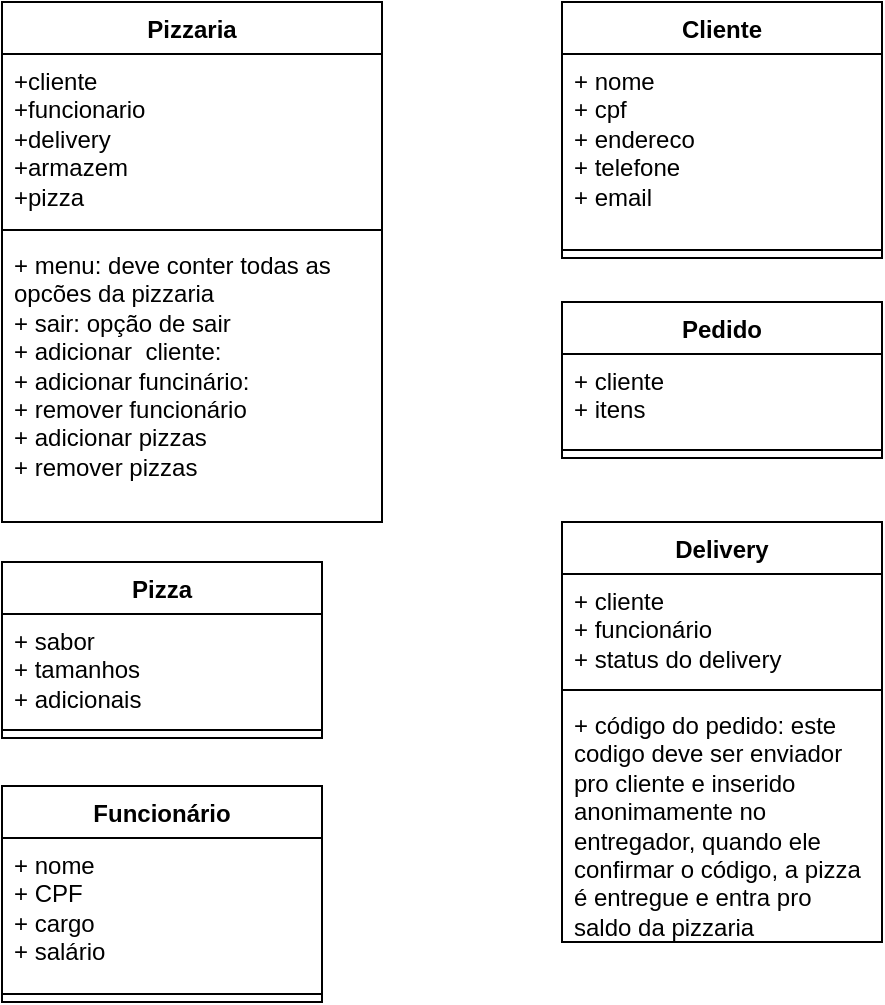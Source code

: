 <mxfile version="24.3.1" type="github">
  <diagram name="Página-1" id="ToIkFttOFSR4fUJLuG0h">
    <mxGraphModel dx="1105" dy="549" grid="1" gridSize="10" guides="1" tooltips="1" connect="1" arrows="1" fold="1" page="1" pageScale="1" pageWidth="827" pageHeight="1169" math="0" shadow="0">
      <root>
        <mxCell id="0" />
        <mxCell id="1" parent="0" />
        <mxCell id="-I-i7Wyl_nP2_1jM_YXh-1" value="Pizzaria" style="swimlane;fontStyle=1;align=center;verticalAlign=top;childLayout=stackLayout;horizontal=1;startSize=26;horizontalStack=0;resizeParent=1;resizeParentMax=0;resizeLast=0;collapsible=1;marginBottom=0;whiteSpace=wrap;html=1;" vertex="1" parent="1">
          <mxGeometry x="160" y="50" width="190" height="260" as="geometry" />
        </mxCell>
        <mxCell id="-I-i7Wyl_nP2_1jM_YXh-2" value="+cliente&lt;div&gt;+funcionario&lt;/div&gt;&lt;div&gt;+delivery&lt;/div&gt;&lt;div&gt;+armazem&lt;/div&gt;&lt;div&gt;+pizza&lt;/div&gt;" style="text;strokeColor=none;fillColor=none;align=left;verticalAlign=top;spacingLeft=4;spacingRight=4;overflow=hidden;rotatable=0;points=[[0,0.5],[1,0.5]];portConstraint=eastwest;whiteSpace=wrap;html=1;" vertex="1" parent="-I-i7Wyl_nP2_1jM_YXh-1">
          <mxGeometry y="26" width="190" height="84" as="geometry" />
        </mxCell>
        <mxCell id="-I-i7Wyl_nP2_1jM_YXh-3" value="" style="line;strokeWidth=1;fillColor=none;align=left;verticalAlign=middle;spacingTop=-1;spacingLeft=3;spacingRight=3;rotatable=0;labelPosition=right;points=[];portConstraint=eastwest;strokeColor=inherit;" vertex="1" parent="-I-i7Wyl_nP2_1jM_YXh-1">
          <mxGeometry y="110" width="190" height="8" as="geometry" />
        </mxCell>
        <mxCell id="-I-i7Wyl_nP2_1jM_YXh-4" value="+ menu: deve conter todas as opcões da pizzaria&lt;div&gt;+ sair: opção de sair&lt;/div&gt;&lt;div&gt;+ adicionar&amp;nbsp; cliente:&lt;/div&gt;&lt;div&gt;+ adicionar funcinário:&lt;/div&gt;&lt;div&gt;+ remover funcionário&lt;/div&gt;&lt;div&gt;+ adicionar pizzas&lt;/div&gt;&lt;div&gt;+ remover pizzas&lt;/div&gt;&lt;div&gt;&lt;br&gt;&lt;/div&gt;&lt;div&gt;&lt;br&gt;&lt;/div&gt;" style="text;strokeColor=none;fillColor=none;align=left;verticalAlign=top;spacingLeft=4;spacingRight=4;overflow=hidden;rotatable=0;points=[[0,0.5],[1,0.5]];portConstraint=eastwest;whiteSpace=wrap;html=1;" vertex="1" parent="-I-i7Wyl_nP2_1jM_YXh-1">
          <mxGeometry y="118" width="190" height="142" as="geometry" />
        </mxCell>
        <mxCell id="-I-i7Wyl_nP2_1jM_YXh-5" value="Cliente" style="swimlane;fontStyle=1;align=center;verticalAlign=top;childLayout=stackLayout;horizontal=1;startSize=26;horizontalStack=0;resizeParent=1;resizeParentMax=0;resizeLast=0;collapsible=1;marginBottom=0;whiteSpace=wrap;html=1;" vertex="1" parent="1">
          <mxGeometry x="440" y="50" width="160" height="128" as="geometry" />
        </mxCell>
        <mxCell id="-I-i7Wyl_nP2_1jM_YXh-6" value="+ nome&lt;div&gt;+ cpf&lt;/div&gt;&lt;div&gt;+ endereco&lt;/div&gt;&lt;div&gt;+ telefone&lt;/div&gt;&lt;div&gt;+ email&lt;/div&gt;" style="text;strokeColor=none;fillColor=none;align=left;verticalAlign=top;spacingLeft=4;spacingRight=4;overflow=hidden;rotatable=0;points=[[0,0.5],[1,0.5]];portConstraint=eastwest;whiteSpace=wrap;html=1;" vertex="1" parent="-I-i7Wyl_nP2_1jM_YXh-5">
          <mxGeometry y="26" width="160" height="94" as="geometry" />
        </mxCell>
        <mxCell id="-I-i7Wyl_nP2_1jM_YXh-7" value="" style="line;strokeWidth=1;fillColor=none;align=left;verticalAlign=middle;spacingTop=-1;spacingLeft=3;spacingRight=3;rotatable=0;labelPosition=right;points=[];portConstraint=eastwest;strokeColor=inherit;" vertex="1" parent="-I-i7Wyl_nP2_1jM_YXh-5">
          <mxGeometry y="120" width="160" height="8" as="geometry" />
        </mxCell>
        <mxCell id="-I-i7Wyl_nP2_1jM_YXh-13" value="Funcionário" style="swimlane;fontStyle=1;align=center;verticalAlign=top;childLayout=stackLayout;horizontal=1;startSize=26;horizontalStack=0;resizeParent=1;resizeParentMax=0;resizeLast=0;collapsible=1;marginBottom=0;whiteSpace=wrap;html=1;" vertex="1" parent="1">
          <mxGeometry x="160" y="442" width="160" height="108" as="geometry" />
        </mxCell>
        <mxCell id="-I-i7Wyl_nP2_1jM_YXh-14" value="+ nome&lt;div&gt;+ CPF&lt;/div&gt;&lt;div&gt;+ cargo&lt;/div&gt;&lt;div&gt;+ salário&lt;/div&gt;" style="text;strokeColor=none;fillColor=none;align=left;verticalAlign=top;spacingLeft=4;spacingRight=4;overflow=hidden;rotatable=0;points=[[0,0.5],[1,0.5]];portConstraint=eastwest;whiteSpace=wrap;html=1;" vertex="1" parent="-I-i7Wyl_nP2_1jM_YXh-13">
          <mxGeometry y="26" width="160" height="74" as="geometry" />
        </mxCell>
        <mxCell id="-I-i7Wyl_nP2_1jM_YXh-15" value="" style="line;strokeWidth=1;fillColor=none;align=left;verticalAlign=middle;spacingTop=-1;spacingLeft=3;spacingRight=3;rotatable=0;labelPosition=right;points=[];portConstraint=eastwest;strokeColor=inherit;" vertex="1" parent="-I-i7Wyl_nP2_1jM_YXh-13">
          <mxGeometry y="100" width="160" height="8" as="geometry" />
        </mxCell>
        <mxCell id="-I-i7Wyl_nP2_1jM_YXh-27" value="&lt;div&gt;Delivery&lt;/div&gt;" style="swimlane;fontStyle=1;align=center;verticalAlign=top;childLayout=stackLayout;horizontal=1;startSize=26;horizontalStack=0;resizeParent=1;resizeParentMax=0;resizeLast=0;collapsible=1;marginBottom=0;whiteSpace=wrap;html=1;" vertex="1" parent="1">
          <mxGeometry x="440" y="310" width="160" height="210" as="geometry" />
        </mxCell>
        <mxCell id="-I-i7Wyl_nP2_1jM_YXh-28" value="+ cliente&lt;div&gt;+ funcionário&lt;/div&gt;&lt;div&gt;+ status do delivery&lt;/div&gt;" style="text;strokeColor=none;fillColor=none;align=left;verticalAlign=top;spacingLeft=4;spacingRight=4;overflow=hidden;rotatable=0;points=[[0,0.5],[1,0.5]];portConstraint=eastwest;whiteSpace=wrap;html=1;" vertex="1" parent="-I-i7Wyl_nP2_1jM_YXh-27">
          <mxGeometry y="26" width="160" height="54" as="geometry" />
        </mxCell>
        <mxCell id="-I-i7Wyl_nP2_1jM_YXh-29" value="" style="line;strokeWidth=1;fillColor=none;align=left;verticalAlign=middle;spacingTop=-1;spacingLeft=3;spacingRight=3;rotatable=0;labelPosition=right;points=[];portConstraint=eastwest;strokeColor=inherit;" vertex="1" parent="-I-i7Wyl_nP2_1jM_YXh-27">
          <mxGeometry y="80" width="160" height="8" as="geometry" />
        </mxCell>
        <mxCell id="-I-i7Wyl_nP2_1jM_YXh-30" value="+ código do pedido: este codigo deve ser enviador pro cliente e inserido anonimamente no entregador, quando ele confirmar o código, a pizza é entregue e entra pro saldo da pizzaria" style="text;strokeColor=none;fillColor=none;align=left;verticalAlign=top;spacingLeft=4;spacingRight=4;overflow=hidden;rotatable=0;points=[[0,0.5],[1,0.5]];portConstraint=eastwest;whiteSpace=wrap;html=1;" vertex="1" parent="-I-i7Wyl_nP2_1jM_YXh-27">
          <mxGeometry y="88" width="160" height="122" as="geometry" />
        </mxCell>
        <mxCell id="-I-i7Wyl_nP2_1jM_YXh-31" value="Pizza" style="swimlane;fontStyle=1;align=center;verticalAlign=top;childLayout=stackLayout;horizontal=1;startSize=26;horizontalStack=0;resizeParent=1;resizeParentMax=0;resizeLast=0;collapsible=1;marginBottom=0;whiteSpace=wrap;html=1;" vertex="1" parent="1">
          <mxGeometry x="160" y="330" width="160" height="88" as="geometry" />
        </mxCell>
        <mxCell id="-I-i7Wyl_nP2_1jM_YXh-32" value="&lt;div&gt;+ sabor&lt;/div&gt;&lt;div&gt;+ tamanhos&lt;/div&gt;&lt;div&gt;+ adicionais&lt;/div&gt;" style="text;strokeColor=none;fillColor=none;align=left;verticalAlign=top;spacingLeft=4;spacingRight=4;overflow=hidden;rotatable=0;points=[[0,0.5],[1,0.5]];portConstraint=eastwest;whiteSpace=wrap;html=1;" vertex="1" parent="-I-i7Wyl_nP2_1jM_YXh-31">
          <mxGeometry y="26" width="160" height="54" as="geometry" />
        </mxCell>
        <mxCell id="-I-i7Wyl_nP2_1jM_YXh-33" value="" style="line;strokeWidth=1;fillColor=none;align=left;verticalAlign=middle;spacingTop=-1;spacingLeft=3;spacingRight=3;rotatable=0;labelPosition=right;points=[];portConstraint=eastwest;strokeColor=inherit;" vertex="1" parent="-I-i7Wyl_nP2_1jM_YXh-31">
          <mxGeometry y="80" width="160" height="8" as="geometry" />
        </mxCell>
        <mxCell id="-I-i7Wyl_nP2_1jM_YXh-35" value="Pedido" style="swimlane;fontStyle=1;align=center;verticalAlign=top;childLayout=stackLayout;horizontal=1;startSize=26;horizontalStack=0;resizeParent=1;resizeParentMax=0;resizeLast=0;collapsible=1;marginBottom=0;whiteSpace=wrap;html=1;" vertex="1" parent="1">
          <mxGeometry x="440" y="200" width="160" height="78" as="geometry" />
        </mxCell>
        <mxCell id="-I-i7Wyl_nP2_1jM_YXh-36" value="+ cliente&lt;div&gt;+ itens&lt;/div&gt;" style="text;strokeColor=none;fillColor=none;align=left;verticalAlign=top;spacingLeft=4;spacingRight=4;overflow=hidden;rotatable=0;points=[[0,0.5],[1,0.5]];portConstraint=eastwest;whiteSpace=wrap;html=1;" vertex="1" parent="-I-i7Wyl_nP2_1jM_YXh-35">
          <mxGeometry y="26" width="160" height="44" as="geometry" />
        </mxCell>
        <mxCell id="-I-i7Wyl_nP2_1jM_YXh-37" value="" style="line;strokeWidth=1;fillColor=none;align=left;verticalAlign=middle;spacingTop=-1;spacingLeft=3;spacingRight=3;rotatable=0;labelPosition=right;points=[];portConstraint=eastwest;strokeColor=inherit;" vertex="1" parent="-I-i7Wyl_nP2_1jM_YXh-35">
          <mxGeometry y="70" width="160" height="8" as="geometry" />
        </mxCell>
      </root>
    </mxGraphModel>
  </diagram>
</mxfile>
